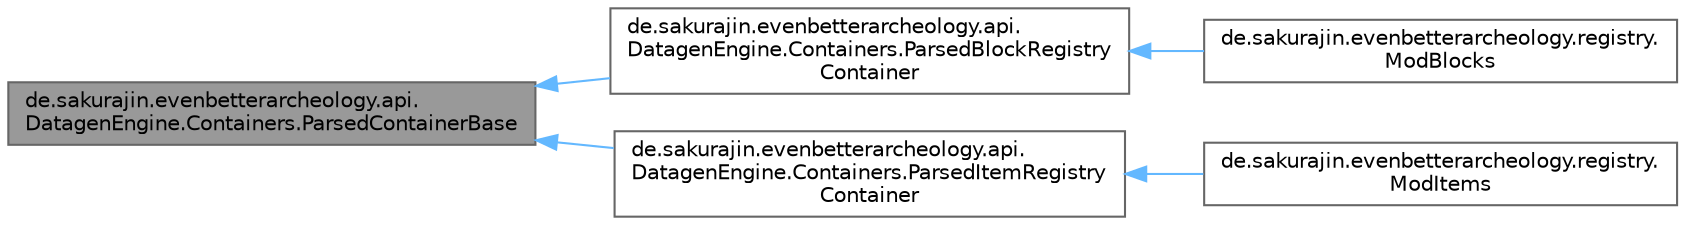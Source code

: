 digraph "de.sakurajin.evenbetterarcheology.api.DatagenEngine.Containers.ParsedContainerBase"
{
 // LATEX_PDF_SIZE
  bgcolor="transparent";
  edge [fontname=Helvetica,fontsize=10,labelfontname=Helvetica,labelfontsize=10];
  node [fontname=Helvetica,fontsize=10,shape=box,height=0.2,width=0.4];
  rankdir="LR";
  Node1 [label="de.sakurajin.evenbetterarcheology.api.\lDatagenEngine.Containers.ParsedContainerBase",height=0.2,width=0.4,color="gray40", fillcolor="grey60", style="filled", fontcolor="black",tooltip="The base class to automatically parse all items and blocks in a class."];
  Node1 -> Node2 [dir="back",color="steelblue1",style="solid"];
  Node2 [label="de.sakurajin.evenbetterarcheology.api.\lDatagenEngine.Containers.ParsedBlockRegistry\lContainer",height=0.2,width=0.4,color="gray40", fillcolor="white", style="filled",URL="$classde_1_1sakurajin_1_1evenbetterarcheology_1_1api_1_1DatagenEngine_1_1Containers_1_1ParsedBlockRegistryContainer.html",tooltip="A ParsedBlockRegistryContainer is a Block Registry Container that works with the DatagenAPI."];
  Node2 -> Node3 [dir="back",color="steelblue1",style="solid"];
  Node3 [label="de.sakurajin.evenbetterarcheology.registry.\lModBlocks",height=0.2,width=0.4,color="gray40", fillcolor="white", style="filled",URL="$classde_1_1sakurajin_1_1evenbetterarcheology_1_1registry_1_1ModBlocks.html",tooltip=" "];
  Node1 -> Node4 [dir="back",color="steelblue1",style="solid"];
  Node4 [label="de.sakurajin.evenbetterarcheology.api.\lDatagenEngine.Containers.ParsedItemRegistry\lContainer",height=0.2,width=0.4,color="gray40", fillcolor="white", style="filled",URL="$classde_1_1sakurajin_1_1evenbetterarcheology_1_1api_1_1DatagenEngine_1_1Containers_1_1ParsedItemRegistryContainer.html",tooltip="A ParsedItemRegistryContainer is a Item Registry Container that works with the DatagenAPI."];
  Node4 -> Node5 [dir="back",color="steelblue1",style="solid"];
  Node5 [label="de.sakurajin.evenbetterarcheology.registry.\lModItems",height=0.2,width=0.4,color="gray40", fillcolor="white", style="filled",URL="$classde_1_1sakurajin_1_1evenbetterarcheology_1_1registry_1_1ModItems.html",tooltip=" "];
}
